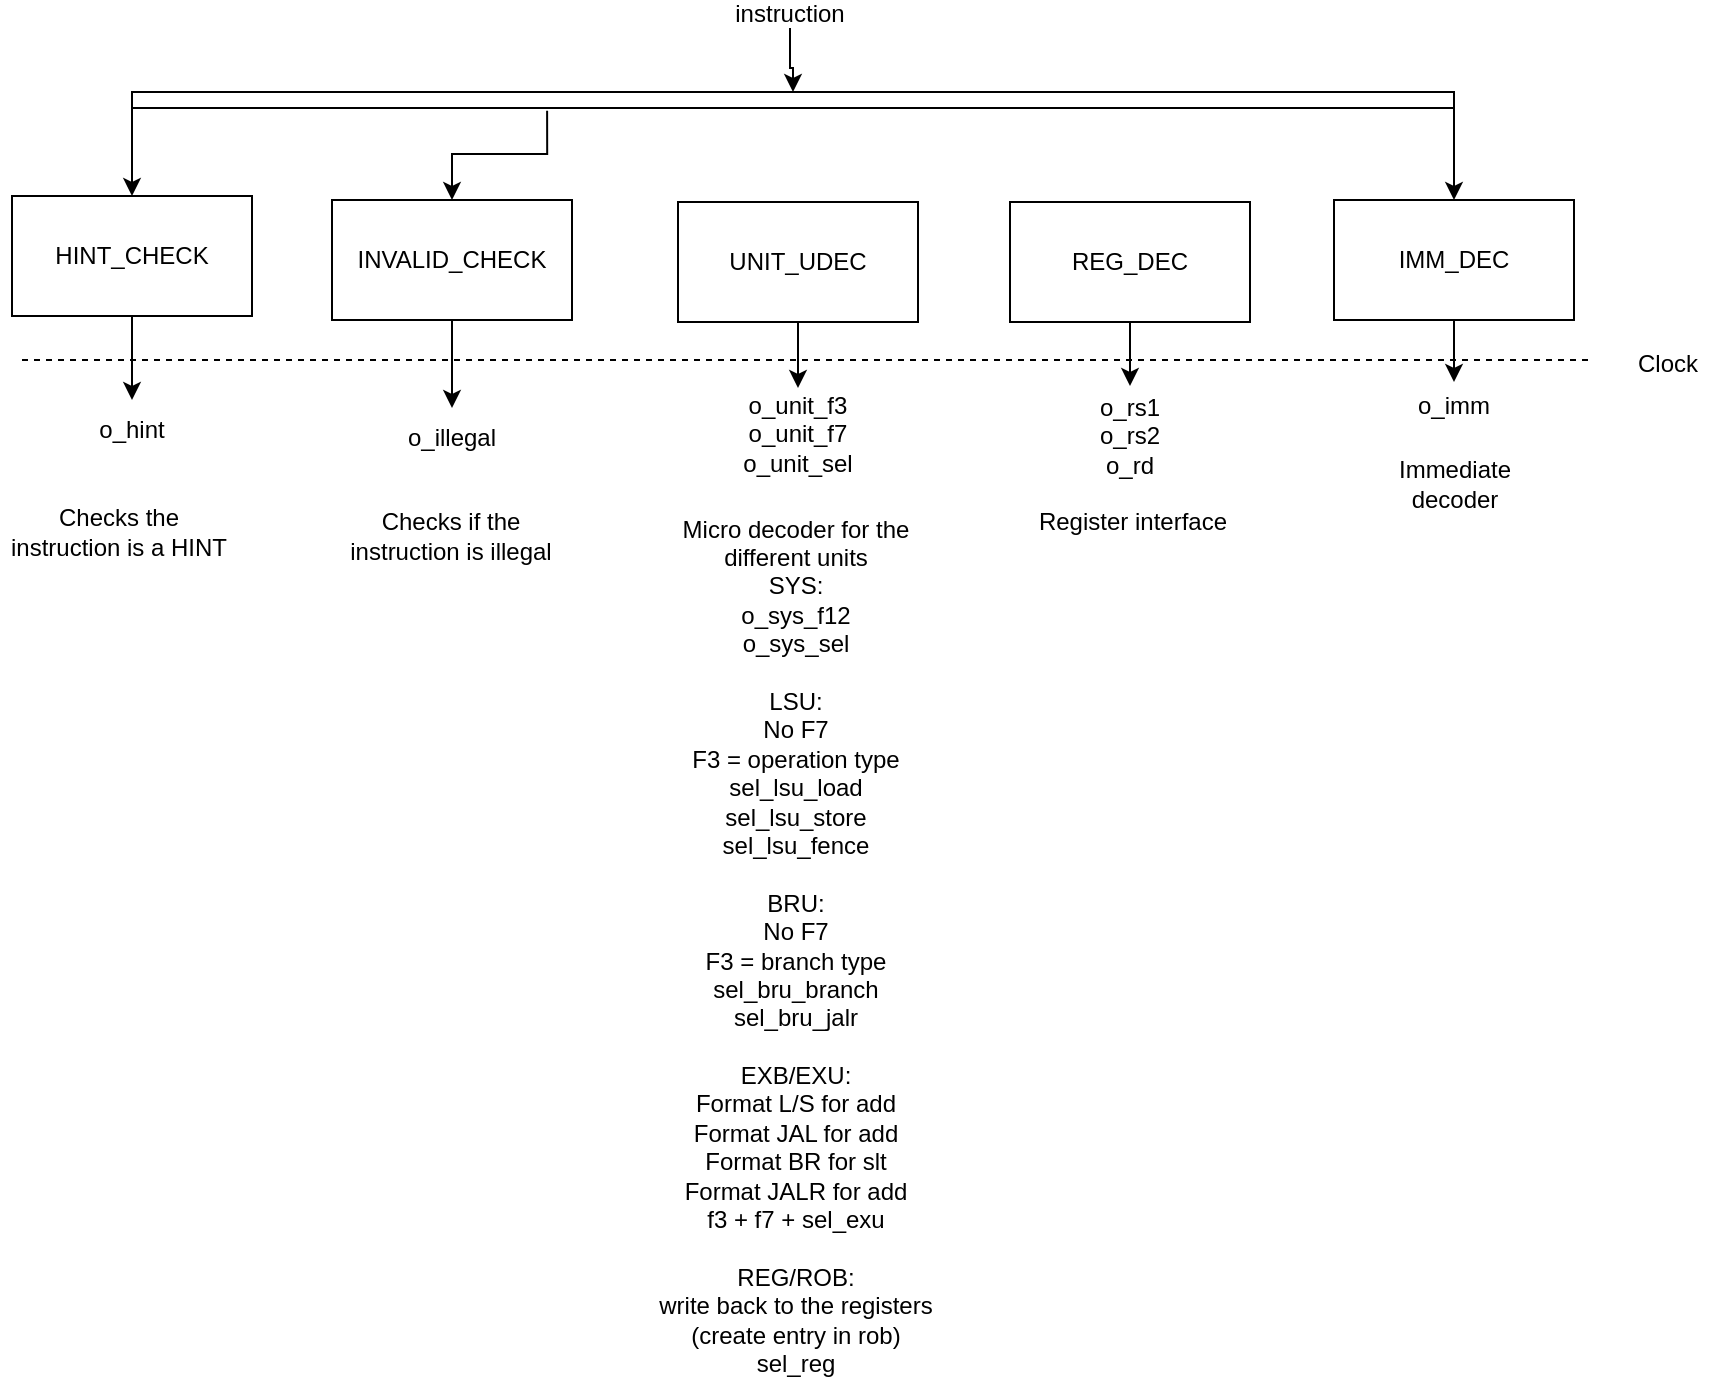 <mxfile version="26.0.9">
  <diagram name="Page-1" id="hICVb3PXgQp4XZ-NFqc1">
    <mxGraphModel dx="1185" dy="685" grid="1" gridSize="1" guides="1" tooltips="1" connect="1" arrows="1" fold="1" page="1" pageScale="1" pageWidth="827" pageHeight="1169" math="0" shadow="0">
      <root>
        <mxCell id="0" />
        <mxCell id="1" parent="0" />
        <mxCell id="jMOs-5i1UsgwiKJzX70d-6" style="edgeStyle=orthogonalEdgeStyle;rounded=0;orthogonalLoop=1;jettySize=auto;html=1;" edge="1" parent="1" source="jMOs-5i1UsgwiKJzX70d-1" target="jMOs-5i1UsgwiKJzX70d-5">
          <mxGeometry relative="1" as="geometry" />
        </mxCell>
        <mxCell id="jMOs-5i1UsgwiKJzX70d-1" value="INVALID_CHECK" style="rounded=0;whiteSpace=wrap;html=1;" vertex="1" parent="1">
          <mxGeometry x="212" y="176" width="120" height="60" as="geometry" />
        </mxCell>
        <mxCell id="jMOs-5i1UsgwiKJzX70d-14" style="edgeStyle=orthogonalEdgeStyle;rounded=0;orthogonalLoop=1;jettySize=auto;html=1;entryX=0.5;entryY=0;entryDx=0;entryDy=0;" edge="1" parent="1" source="jMOs-5i1UsgwiKJzX70d-3" target="jMOs-5i1UsgwiKJzX70d-10">
          <mxGeometry relative="1" as="geometry" />
        </mxCell>
        <mxCell id="jMOs-5i1UsgwiKJzX70d-3" value="UNIT_UDEC" style="rounded=0;whiteSpace=wrap;html=1;" vertex="1" parent="1">
          <mxGeometry x="385" y="177" width="120" height="60" as="geometry" />
        </mxCell>
        <mxCell id="jMOs-5i1UsgwiKJzX70d-5" value="o_illegal" style="text;html=1;align=center;verticalAlign=middle;whiteSpace=wrap;rounded=0;" vertex="1" parent="1">
          <mxGeometry x="242" y="280" width="60" height="30" as="geometry" />
        </mxCell>
        <mxCell id="jMOs-5i1UsgwiKJzX70d-9" style="edgeStyle=orthogonalEdgeStyle;rounded=0;orthogonalLoop=1;jettySize=auto;html=1;entryX=0.5;entryY=0;entryDx=0;entryDy=0;" edge="1" parent="1" source="jMOs-5i1UsgwiKJzX70d-7" target="jMOs-5i1UsgwiKJzX70d-8">
          <mxGeometry relative="1" as="geometry" />
        </mxCell>
        <mxCell id="jMOs-5i1UsgwiKJzX70d-7" value="HINT_CHECK" style="rounded=0;whiteSpace=wrap;html=1;" vertex="1" parent="1">
          <mxGeometry x="52" y="174" width="120" height="60" as="geometry" />
        </mxCell>
        <mxCell id="jMOs-5i1UsgwiKJzX70d-8" value="o_hint" style="text;html=1;align=center;verticalAlign=middle;whiteSpace=wrap;rounded=0;" vertex="1" parent="1">
          <mxGeometry x="82" y="276" width="60" height="30" as="geometry" />
        </mxCell>
        <mxCell id="jMOs-5i1UsgwiKJzX70d-10" value="o_unit_f3&lt;div&gt;o_unit_f7&lt;/div&gt;&lt;div&gt;o_unit_sel&lt;/div&gt;" style="text;html=1;align=center;verticalAlign=middle;whiteSpace=wrap;rounded=0;" vertex="1" parent="1">
          <mxGeometry x="415" y="270" width="60" height="45" as="geometry" />
        </mxCell>
        <mxCell id="jMOs-5i1UsgwiKJzX70d-30" style="edgeStyle=orthogonalEdgeStyle;rounded=0;orthogonalLoop=1;jettySize=auto;html=1;entryX=0.5;entryY=0;entryDx=0;entryDy=0;" edge="1" parent="1" source="jMOs-5i1UsgwiKJzX70d-15" target="jMOs-5i1UsgwiKJzX70d-29">
          <mxGeometry relative="1" as="geometry" />
        </mxCell>
        <mxCell id="jMOs-5i1UsgwiKJzX70d-15" value="REG_DEC" style="rounded=0;whiteSpace=wrap;html=1;" vertex="1" parent="1">
          <mxGeometry x="551" y="177" width="120" height="60" as="geometry" />
        </mxCell>
        <mxCell id="jMOs-5i1UsgwiKJzX70d-16" value="Checks the instruction is a HINT" style="text;html=1;align=center;verticalAlign=middle;whiteSpace=wrap;rounded=0;" vertex="1" parent="1">
          <mxGeometry x="46" y="327" width="119" height="30" as="geometry" />
        </mxCell>
        <mxCell id="jMOs-5i1UsgwiKJzX70d-18" value="Checks if the instruction is illegal" style="text;html=1;align=center;verticalAlign=middle;whiteSpace=wrap;rounded=0;" vertex="1" parent="1">
          <mxGeometry x="212" y="329" width="119" height="30" as="geometry" />
        </mxCell>
        <mxCell id="jMOs-5i1UsgwiKJzX70d-26" style="edgeStyle=orthogonalEdgeStyle;rounded=0;orthogonalLoop=1;jettySize=auto;html=1;entryX=0.5;entryY=0;entryDx=0;entryDy=0;" edge="1" parent="1" source="jMOs-5i1UsgwiKJzX70d-19" target="jMOs-5i1UsgwiKJzX70d-23">
          <mxGeometry relative="1" as="geometry" />
        </mxCell>
        <mxCell id="jMOs-5i1UsgwiKJzX70d-19" value="instruction" style="text;html=1;align=center;verticalAlign=middle;whiteSpace=wrap;rounded=0;" vertex="1" parent="1">
          <mxGeometry x="411" y="76" width="60" height="14" as="geometry" />
        </mxCell>
        <mxCell id="jMOs-5i1UsgwiKJzX70d-21" value="" style="endArrow=none;dashed=1;html=1;rounded=0;" edge="1" parent="1">
          <mxGeometry width="50" height="50" relative="1" as="geometry">
            <mxPoint x="57" y="256" as="sourcePoint" />
            <mxPoint x="841" y="256" as="targetPoint" />
          </mxGeometry>
        </mxCell>
        <mxCell id="jMOs-5i1UsgwiKJzX70d-24" style="edgeStyle=orthogonalEdgeStyle;rounded=0;orthogonalLoop=1;jettySize=auto;html=1;exitX=0;exitY=1;exitDx=0;exitDy=0;entryX=0.5;entryY=0;entryDx=0;entryDy=0;" edge="1" parent="1" source="jMOs-5i1UsgwiKJzX70d-23" target="jMOs-5i1UsgwiKJzX70d-7">
          <mxGeometry relative="1" as="geometry" />
        </mxCell>
        <mxCell id="jMOs-5i1UsgwiKJzX70d-25" style="edgeStyle=orthogonalEdgeStyle;rounded=0;orthogonalLoop=1;jettySize=auto;html=1;exitX=0.314;exitY=1.168;exitDx=0;exitDy=0;entryX=0.5;entryY=0;entryDx=0;entryDy=0;exitPerimeter=0;" edge="1" parent="1" source="jMOs-5i1UsgwiKJzX70d-23" target="jMOs-5i1UsgwiKJzX70d-1">
          <mxGeometry relative="1" as="geometry" />
        </mxCell>
        <mxCell id="jMOs-5i1UsgwiKJzX70d-39" style="edgeStyle=orthogonalEdgeStyle;rounded=0;orthogonalLoop=1;jettySize=auto;html=1;exitX=1;exitY=1;exitDx=0;exitDy=0;entryX=0.5;entryY=0;entryDx=0;entryDy=0;" edge="1" parent="1" source="jMOs-5i1UsgwiKJzX70d-23" target="jMOs-5i1UsgwiKJzX70d-33">
          <mxGeometry relative="1" as="geometry" />
        </mxCell>
        <mxCell id="jMOs-5i1UsgwiKJzX70d-23" value="" style="rounded=0;whiteSpace=wrap;html=1;" vertex="1" parent="1">
          <mxGeometry x="112" y="122" width="661" height="8" as="geometry" />
        </mxCell>
        <mxCell id="jMOs-5i1UsgwiKJzX70d-29" value="o_rs1&lt;div&gt;o_rs2&lt;/div&gt;&lt;div&gt;o_rd&lt;/div&gt;" style="text;html=1;align=center;verticalAlign=middle;whiteSpace=wrap;rounded=0;" vertex="1" parent="1">
          <mxGeometry x="581" y="269" width="60" height="49" as="geometry" />
        </mxCell>
        <mxCell id="jMOs-5i1UsgwiKJzX70d-31" value="&lt;div style=&quot;&quot;&gt;Register interface&lt;/div&gt;" style="text;html=1;align=center;verticalAlign=middle;whiteSpace=wrap;rounded=0;" vertex="1" parent="1">
          <mxGeometry x="557" y="323" width="111" height="28" as="geometry" />
        </mxCell>
        <mxCell id="jMOs-5i1UsgwiKJzX70d-32" value="&lt;div style=&quot;&quot;&gt;&lt;span style=&quot;background-color: transparent; color: light-dark(rgb(0, 0, 0), rgb(255, 255, 255));&quot;&gt;Micro decoder for the different units&lt;/span&gt;&lt;/div&gt;&lt;div&gt;SYS:&lt;/div&gt;&lt;div&gt;o_sys_f12&lt;/div&gt;&lt;div&gt;&lt;span style=&quot;background-color: transparent; color: light-dark(rgb(0, 0, 0), rgb(255, 255, 255));&quot;&gt;o_sys_sel&lt;/span&gt;&lt;br&gt;&lt;/div&gt;&lt;div&gt;&lt;br&gt;&lt;/div&gt;&lt;div&gt;LSU:&lt;/div&gt;&lt;div&gt;No F7&lt;/div&gt;&lt;div&gt;F3 = operation type&lt;/div&gt;&lt;div&gt;sel_lsu_load&lt;/div&gt;&lt;div&gt;sel_lsu_store&lt;/div&gt;&lt;div&gt;sel_lsu_fence&lt;/div&gt;&lt;div&gt;&lt;br&gt;&lt;/div&gt;&lt;div&gt;BRU:&lt;/div&gt;&lt;div&gt;No F7&lt;/div&gt;&lt;div&gt;F3 = branch type&lt;/div&gt;&lt;div&gt;sel_bru_branch&lt;/div&gt;&lt;div&gt;sel_bru_jalr&lt;/div&gt;&lt;div&gt;&lt;br&gt;&lt;/div&gt;&lt;div&gt;EXB/EXU:&lt;/div&gt;&lt;div&gt;Format L/S for add&lt;/div&gt;&lt;div&gt;Format JAL for add&lt;/div&gt;&lt;div&gt;Format BR for slt&lt;/div&gt;&lt;div&gt;Format JALR for add&lt;/div&gt;&lt;div&gt;f3 + f7 + sel_exu&lt;/div&gt;&lt;div&gt;&lt;br&gt;&lt;/div&gt;&lt;div&gt;REG/ROB:&lt;/div&gt;&lt;div&gt;write back to the registers (create entry in rob)&lt;/div&gt;&lt;div&gt;sel_reg&lt;/div&gt;" style="text;html=1;align=center;verticalAlign=middle;whiteSpace=wrap;rounded=0;" vertex="1" parent="1">
          <mxGeometry x="372" y="326" width="144" height="446" as="geometry" />
        </mxCell>
        <mxCell id="jMOs-5i1UsgwiKJzX70d-36" style="edgeStyle=orthogonalEdgeStyle;rounded=0;orthogonalLoop=1;jettySize=auto;html=1;entryX=0.5;entryY=0;entryDx=0;entryDy=0;" edge="1" parent="1" source="jMOs-5i1UsgwiKJzX70d-33" target="jMOs-5i1UsgwiKJzX70d-35">
          <mxGeometry relative="1" as="geometry" />
        </mxCell>
        <mxCell id="jMOs-5i1UsgwiKJzX70d-33" value="IMM_DEC" style="rounded=0;whiteSpace=wrap;html=1;" vertex="1" parent="1">
          <mxGeometry x="713" y="176" width="120" height="60" as="geometry" />
        </mxCell>
        <mxCell id="jMOs-5i1UsgwiKJzX70d-35" value="o_imm" style="text;html=1;align=center;verticalAlign=middle;whiteSpace=wrap;rounded=0;" vertex="1" parent="1">
          <mxGeometry x="743" y="267" width="60" height="24" as="geometry" />
        </mxCell>
        <mxCell id="jMOs-5i1UsgwiKJzX70d-37" value="&lt;div style=&quot;&quot;&gt;Immediate decoder&lt;/div&gt;" style="text;html=1;align=center;verticalAlign=middle;whiteSpace=wrap;rounded=0;" vertex="1" parent="1">
          <mxGeometry x="736.5" y="300" width="73" height="35" as="geometry" />
        </mxCell>
        <mxCell id="jMOs-5i1UsgwiKJzX70d-38" value="Clock" style="text;html=1;align=center;verticalAlign=middle;whiteSpace=wrap;rounded=0;" vertex="1" parent="1">
          <mxGeometry x="850" y="243" width="60" height="29" as="geometry" />
        </mxCell>
      </root>
    </mxGraphModel>
  </diagram>
</mxfile>

